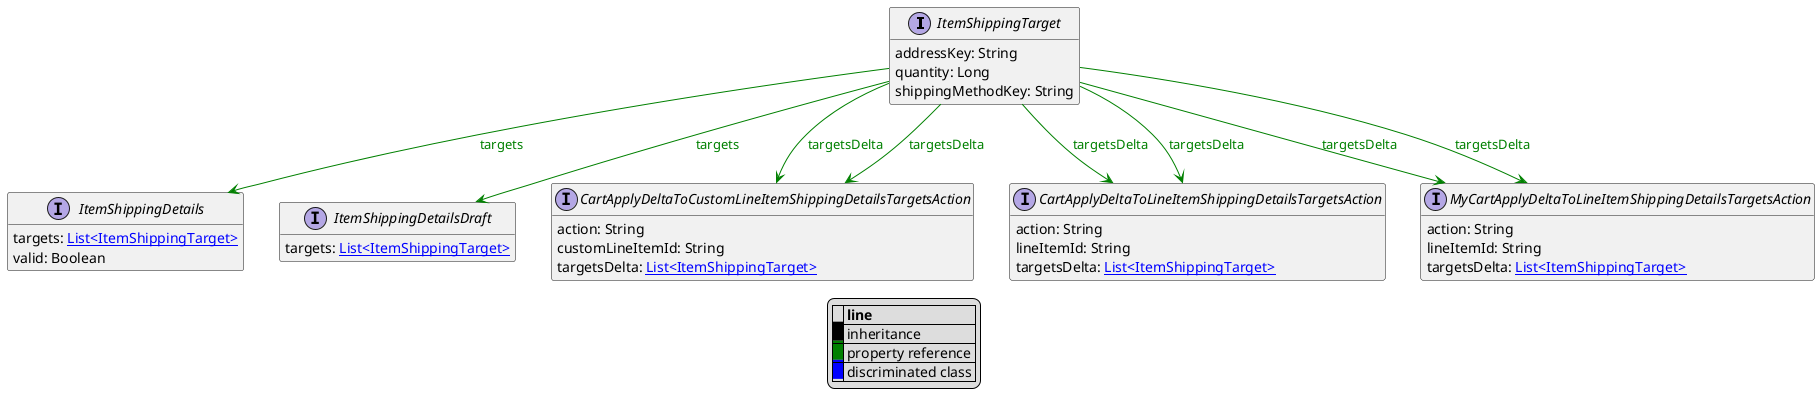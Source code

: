 @startuml

hide empty fields
hide empty methods
legend
|= |= line |
|<back:black>   </back>| inheritance |
|<back:green>   </back>| property reference |
|<back:blue>   </back>| discriminated class |
endlegend
interface ItemShippingTarget [[ItemShippingTarget.svg]]  {
    addressKey: String
    quantity: Long
    shippingMethodKey: String
}



interface ItemShippingDetails [[ItemShippingDetails.svg]]  {
    targets: [[ItemShippingTarget.svg List<ItemShippingTarget>]]
    valid: Boolean
}
interface ItemShippingDetailsDraft [[ItemShippingDetailsDraft.svg]]  {
    targets: [[ItemShippingTarget.svg List<ItemShippingTarget>]]
}
interface CartApplyDeltaToCustomLineItemShippingDetailsTargetsAction [[CartApplyDeltaToCustomLineItemShippingDetailsTargetsAction.svg]]  {
    action: String
    customLineItemId: String
    targetsDelta: [[ItemShippingTarget.svg List<ItemShippingTarget>]]
}
interface CartApplyDeltaToLineItemShippingDetailsTargetsAction [[CartApplyDeltaToLineItemShippingDetailsTargetsAction.svg]]  {
    action: String
    lineItemId: String
    targetsDelta: [[ItemShippingTarget.svg List<ItemShippingTarget>]]
}
interface MyCartApplyDeltaToLineItemShippingDetailsTargetsAction [[MyCartApplyDeltaToLineItemShippingDetailsTargetsAction.svg]]  {
    action: String
    lineItemId: String
    targetsDelta: [[ItemShippingTarget.svg List<ItemShippingTarget>]]
}

ItemShippingTarget --> ItemShippingDetails #green;text:green : "targets"
ItemShippingTarget --> ItemShippingDetailsDraft #green;text:green : "targets"
ItemShippingTarget --> CartApplyDeltaToCustomLineItemShippingDetailsTargetsAction #green;text:green : "targetsDelta"
ItemShippingTarget --> CartApplyDeltaToCustomLineItemShippingDetailsTargetsAction #green;text:green : "targetsDelta"
ItemShippingTarget --> CartApplyDeltaToLineItemShippingDetailsTargetsAction #green;text:green : "targetsDelta"
ItemShippingTarget --> CartApplyDeltaToLineItemShippingDetailsTargetsAction #green;text:green : "targetsDelta"
ItemShippingTarget --> MyCartApplyDeltaToLineItemShippingDetailsTargetsAction #green;text:green : "targetsDelta"
ItemShippingTarget --> MyCartApplyDeltaToLineItemShippingDetailsTargetsAction #green;text:green : "targetsDelta"
@enduml
